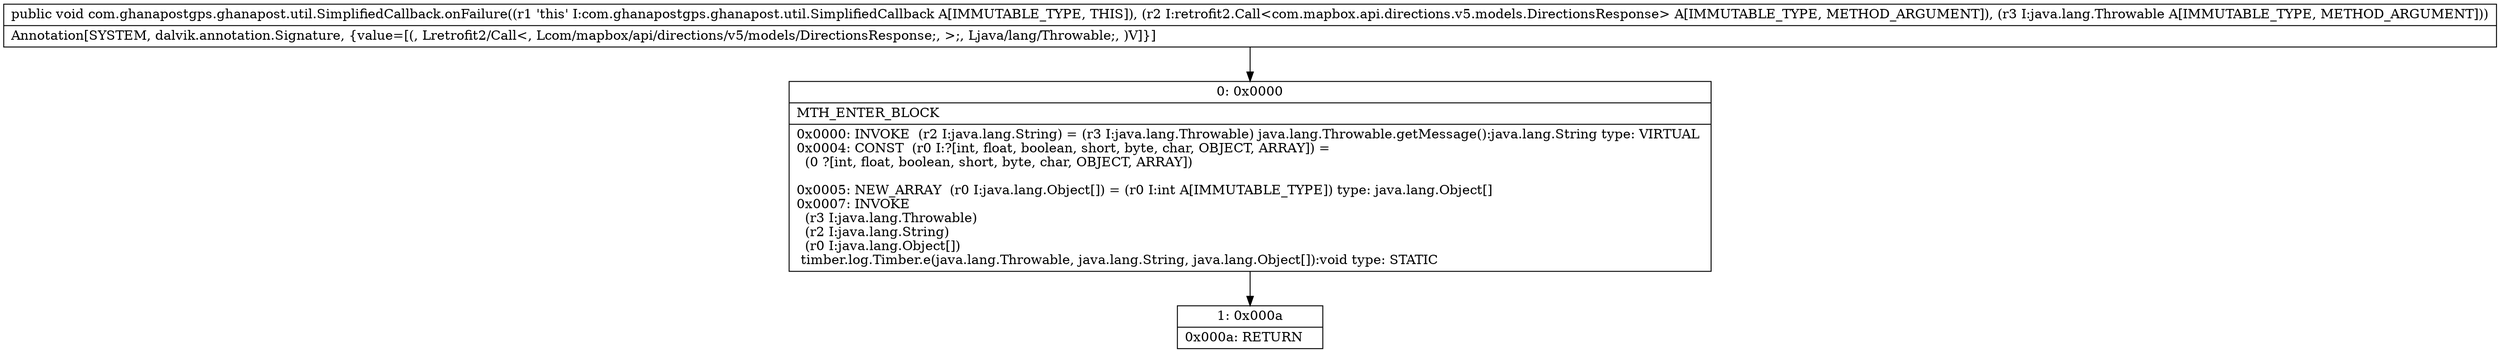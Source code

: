 digraph "CFG forcom.ghanapostgps.ghanapost.util.SimplifiedCallback.onFailure(Lretrofit2\/Call;Ljava\/lang\/Throwable;)V" {
Node_0 [shape=record,label="{0\:\ 0x0000|MTH_ENTER_BLOCK\l|0x0000: INVOKE  (r2 I:java.lang.String) = (r3 I:java.lang.Throwable) java.lang.Throwable.getMessage():java.lang.String type: VIRTUAL \l0x0004: CONST  (r0 I:?[int, float, boolean, short, byte, char, OBJECT, ARRAY]) = \l  (0 ?[int, float, boolean, short, byte, char, OBJECT, ARRAY])\l \l0x0005: NEW_ARRAY  (r0 I:java.lang.Object[]) = (r0 I:int A[IMMUTABLE_TYPE]) type: java.lang.Object[] \l0x0007: INVOKE  \l  (r3 I:java.lang.Throwable)\l  (r2 I:java.lang.String)\l  (r0 I:java.lang.Object[])\l timber.log.Timber.e(java.lang.Throwable, java.lang.String, java.lang.Object[]):void type: STATIC \l}"];
Node_1 [shape=record,label="{1\:\ 0x000a|0x000a: RETURN   \l}"];
MethodNode[shape=record,label="{public void com.ghanapostgps.ghanapost.util.SimplifiedCallback.onFailure((r1 'this' I:com.ghanapostgps.ghanapost.util.SimplifiedCallback A[IMMUTABLE_TYPE, THIS]), (r2 I:retrofit2.Call\<com.mapbox.api.directions.v5.models.DirectionsResponse\> A[IMMUTABLE_TYPE, METHOD_ARGUMENT]), (r3 I:java.lang.Throwable A[IMMUTABLE_TYPE, METHOD_ARGUMENT]))  | Annotation[SYSTEM, dalvik.annotation.Signature, \{value=[(, Lretrofit2\/Call\<, Lcom\/mapbox\/api\/directions\/v5\/models\/DirectionsResponse;, \>;, Ljava\/lang\/Throwable;, )V]\}]\l}"];
MethodNode -> Node_0;
Node_0 -> Node_1;
}

